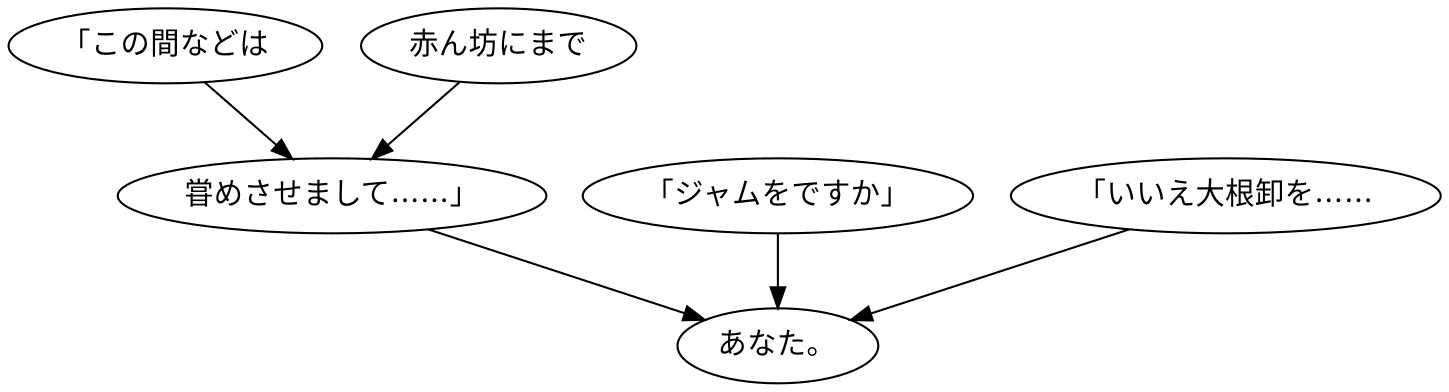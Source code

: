 digraph graph1411 {
	node0 [label="「この間などは"];
	node1 [label="赤ん坊にまで"];
	node2 [label="甞めさせまして……」"];
	node3 [label="「ジャムをですか」"];
	node4 [label="「いいえ大根卸を……"];
	node5 [label="あなた。"];
	node0 -> node2;
	node1 -> node2;
	node2 -> node5;
	node3 -> node5;
	node4 -> node5;
}
